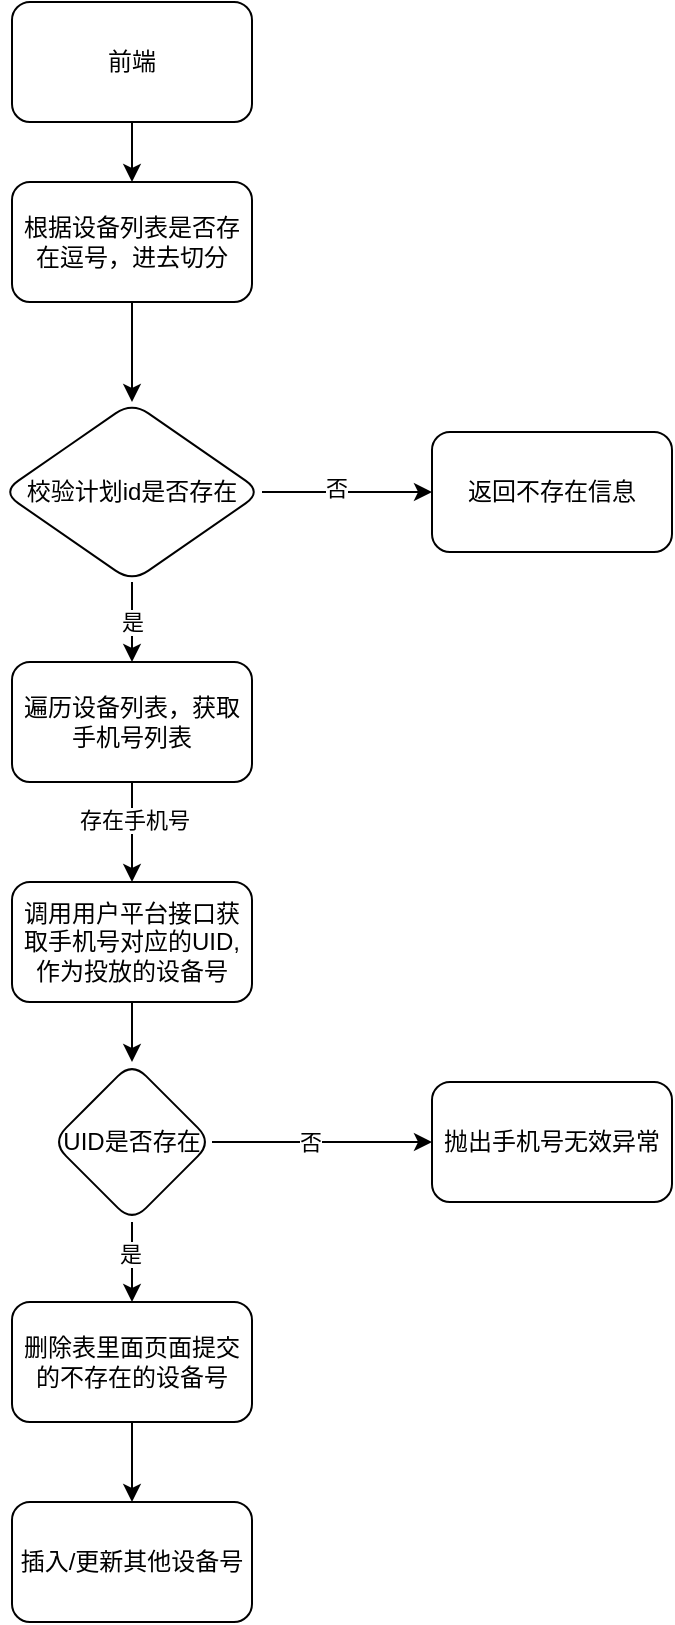 <mxfile version="21.2.9" type="github">
  <diagram name="第 1 页" id="kED2x69gUIQwH9Or3W26">
    <mxGraphModel dx="897" dy="591" grid="1" gridSize="10" guides="1" tooltips="1" connect="1" arrows="1" fold="1" page="1" pageScale="1" pageWidth="827" pageHeight="1169" math="0" shadow="0">
      <root>
        <mxCell id="0" />
        <mxCell id="1" parent="0" />
        <mxCell id="T6kjLGK_uc8Ib6e-8Ajm-11" value="" style="edgeStyle=orthogonalEdgeStyle;rounded=0;orthogonalLoop=1;jettySize=auto;html=1;" edge="1" parent="1" source="T6kjLGK_uc8Ib6e-8Ajm-1" target="T6kjLGK_uc8Ib6e-8Ajm-10">
          <mxGeometry relative="1" as="geometry" />
        </mxCell>
        <mxCell id="T6kjLGK_uc8Ib6e-8Ajm-1" value="前端" style="rounded=1;whiteSpace=wrap;html=1;" vertex="1" parent="1">
          <mxGeometry x="250" y="30" width="120" height="60" as="geometry" />
        </mxCell>
        <mxCell id="T6kjLGK_uc8Ib6e-8Ajm-5" value="" style="edgeStyle=orthogonalEdgeStyle;rounded=0;orthogonalLoop=1;jettySize=auto;html=1;" edge="1" parent="1" source="T6kjLGK_uc8Ib6e-8Ajm-2" target="T6kjLGK_uc8Ib6e-8Ajm-4">
          <mxGeometry relative="1" as="geometry" />
        </mxCell>
        <mxCell id="T6kjLGK_uc8Ib6e-8Ajm-6" value="否" style="edgeLabel;html=1;align=center;verticalAlign=middle;resizable=0;points=[];" vertex="1" connectable="0" parent="T6kjLGK_uc8Ib6e-8Ajm-5">
          <mxGeometry x="-0.129" y="2" relative="1" as="geometry">
            <mxPoint as="offset" />
          </mxGeometry>
        </mxCell>
        <mxCell id="T6kjLGK_uc8Ib6e-8Ajm-8" value="是" style="edgeStyle=orthogonalEdgeStyle;rounded=0;orthogonalLoop=1;jettySize=auto;html=1;" edge="1" parent="1" source="T6kjLGK_uc8Ib6e-8Ajm-2" target="T6kjLGK_uc8Ib6e-8Ajm-7">
          <mxGeometry relative="1" as="geometry" />
        </mxCell>
        <mxCell id="T6kjLGK_uc8Ib6e-8Ajm-2" value="校验计划id是否存在" style="rhombus;whiteSpace=wrap;html=1;rounded=1;" vertex="1" parent="1">
          <mxGeometry x="245" y="230" width="130" height="90" as="geometry" />
        </mxCell>
        <mxCell id="T6kjLGK_uc8Ib6e-8Ajm-4" value="返回不存在信息" style="whiteSpace=wrap;html=1;rounded=1;" vertex="1" parent="1">
          <mxGeometry x="460" y="245" width="120" height="60" as="geometry" />
        </mxCell>
        <mxCell id="T6kjLGK_uc8Ib6e-8Ajm-14" value="" style="edgeStyle=orthogonalEdgeStyle;rounded=0;orthogonalLoop=1;jettySize=auto;html=1;" edge="1" parent="1" source="T6kjLGK_uc8Ib6e-8Ajm-7" target="T6kjLGK_uc8Ib6e-8Ajm-13">
          <mxGeometry relative="1" as="geometry" />
        </mxCell>
        <mxCell id="T6kjLGK_uc8Ib6e-8Ajm-16" value="存在手机号" style="edgeLabel;html=1;align=center;verticalAlign=middle;resizable=0;points=[];" vertex="1" connectable="0" parent="T6kjLGK_uc8Ib6e-8Ajm-14">
          <mxGeometry x="-0.25" y="1" relative="1" as="geometry">
            <mxPoint as="offset" />
          </mxGeometry>
        </mxCell>
        <mxCell id="T6kjLGK_uc8Ib6e-8Ajm-7" value="遍历设备列表，获取手机号列表" style="whiteSpace=wrap;html=1;rounded=1;" vertex="1" parent="1">
          <mxGeometry x="250" y="360" width="120" height="60" as="geometry" />
        </mxCell>
        <mxCell id="T6kjLGK_uc8Ib6e-8Ajm-12" style="edgeStyle=orthogonalEdgeStyle;rounded=0;orthogonalLoop=1;jettySize=auto;html=1;" edge="1" parent="1" source="T6kjLGK_uc8Ib6e-8Ajm-10" target="T6kjLGK_uc8Ib6e-8Ajm-2">
          <mxGeometry relative="1" as="geometry" />
        </mxCell>
        <mxCell id="T6kjLGK_uc8Ib6e-8Ajm-10" value="根据设备列表是否存在逗号，进去切分" style="whiteSpace=wrap;html=1;rounded=1;" vertex="1" parent="1">
          <mxGeometry x="250" y="120" width="120" height="60" as="geometry" />
        </mxCell>
        <mxCell id="T6kjLGK_uc8Ib6e-8Ajm-18" value="" style="edgeStyle=orthogonalEdgeStyle;rounded=0;orthogonalLoop=1;jettySize=auto;html=1;" edge="1" parent="1" source="T6kjLGK_uc8Ib6e-8Ajm-13" target="T6kjLGK_uc8Ib6e-8Ajm-17">
          <mxGeometry relative="1" as="geometry" />
        </mxCell>
        <mxCell id="T6kjLGK_uc8Ib6e-8Ajm-13" value="调用用户平台接口获取手机号对应的UID,作为投放的设备号" style="whiteSpace=wrap;html=1;rounded=1;" vertex="1" parent="1">
          <mxGeometry x="250" y="470" width="120" height="60" as="geometry" />
        </mxCell>
        <mxCell id="T6kjLGK_uc8Ib6e-8Ajm-20" value="" style="edgeStyle=orthogonalEdgeStyle;rounded=0;orthogonalLoop=1;jettySize=auto;html=1;" edge="1" parent="1" source="T6kjLGK_uc8Ib6e-8Ajm-17" target="T6kjLGK_uc8Ib6e-8Ajm-19">
          <mxGeometry relative="1" as="geometry" />
        </mxCell>
        <mxCell id="T6kjLGK_uc8Ib6e-8Ajm-21" value="否" style="edgeLabel;html=1;align=center;verticalAlign=middle;resizable=0;points=[];" vertex="1" connectable="0" parent="T6kjLGK_uc8Ib6e-8Ajm-20">
          <mxGeometry x="-0.117" relative="1" as="geometry">
            <mxPoint as="offset" />
          </mxGeometry>
        </mxCell>
        <mxCell id="T6kjLGK_uc8Ib6e-8Ajm-23" value="" style="edgeStyle=orthogonalEdgeStyle;rounded=0;orthogonalLoop=1;jettySize=auto;html=1;" edge="1" parent="1" source="T6kjLGK_uc8Ib6e-8Ajm-17" target="T6kjLGK_uc8Ib6e-8Ajm-22">
          <mxGeometry relative="1" as="geometry" />
        </mxCell>
        <mxCell id="T6kjLGK_uc8Ib6e-8Ajm-24" value="是" style="edgeLabel;html=1;align=center;verticalAlign=middle;resizable=0;points=[];" vertex="1" connectable="0" parent="T6kjLGK_uc8Ib6e-8Ajm-23">
          <mxGeometry x="-0.222" y="-1" relative="1" as="geometry">
            <mxPoint as="offset" />
          </mxGeometry>
        </mxCell>
        <mxCell id="T6kjLGK_uc8Ib6e-8Ajm-17" value="UID是否存在" style="rhombus;whiteSpace=wrap;html=1;rounded=1;" vertex="1" parent="1">
          <mxGeometry x="270" y="560" width="80" height="80" as="geometry" />
        </mxCell>
        <mxCell id="T6kjLGK_uc8Ib6e-8Ajm-19" value="抛出手机号无效异常" style="whiteSpace=wrap;html=1;rounded=1;" vertex="1" parent="1">
          <mxGeometry x="460" y="570" width="120" height="60" as="geometry" />
        </mxCell>
        <mxCell id="T6kjLGK_uc8Ib6e-8Ajm-26" value="" style="edgeStyle=orthogonalEdgeStyle;rounded=0;orthogonalLoop=1;jettySize=auto;html=1;" edge="1" parent="1" source="T6kjLGK_uc8Ib6e-8Ajm-22" target="T6kjLGK_uc8Ib6e-8Ajm-25">
          <mxGeometry relative="1" as="geometry" />
        </mxCell>
        <mxCell id="T6kjLGK_uc8Ib6e-8Ajm-22" value="删除表里面页面提交的不存在的设备号" style="whiteSpace=wrap;html=1;rounded=1;" vertex="1" parent="1">
          <mxGeometry x="250" y="680" width="120" height="60" as="geometry" />
        </mxCell>
        <mxCell id="T6kjLGK_uc8Ib6e-8Ajm-25" value="插入/更新其他设备号" style="whiteSpace=wrap;html=1;rounded=1;" vertex="1" parent="1">
          <mxGeometry x="250" y="780" width="120" height="60" as="geometry" />
        </mxCell>
      </root>
    </mxGraphModel>
  </diagram>
</mxfile>
